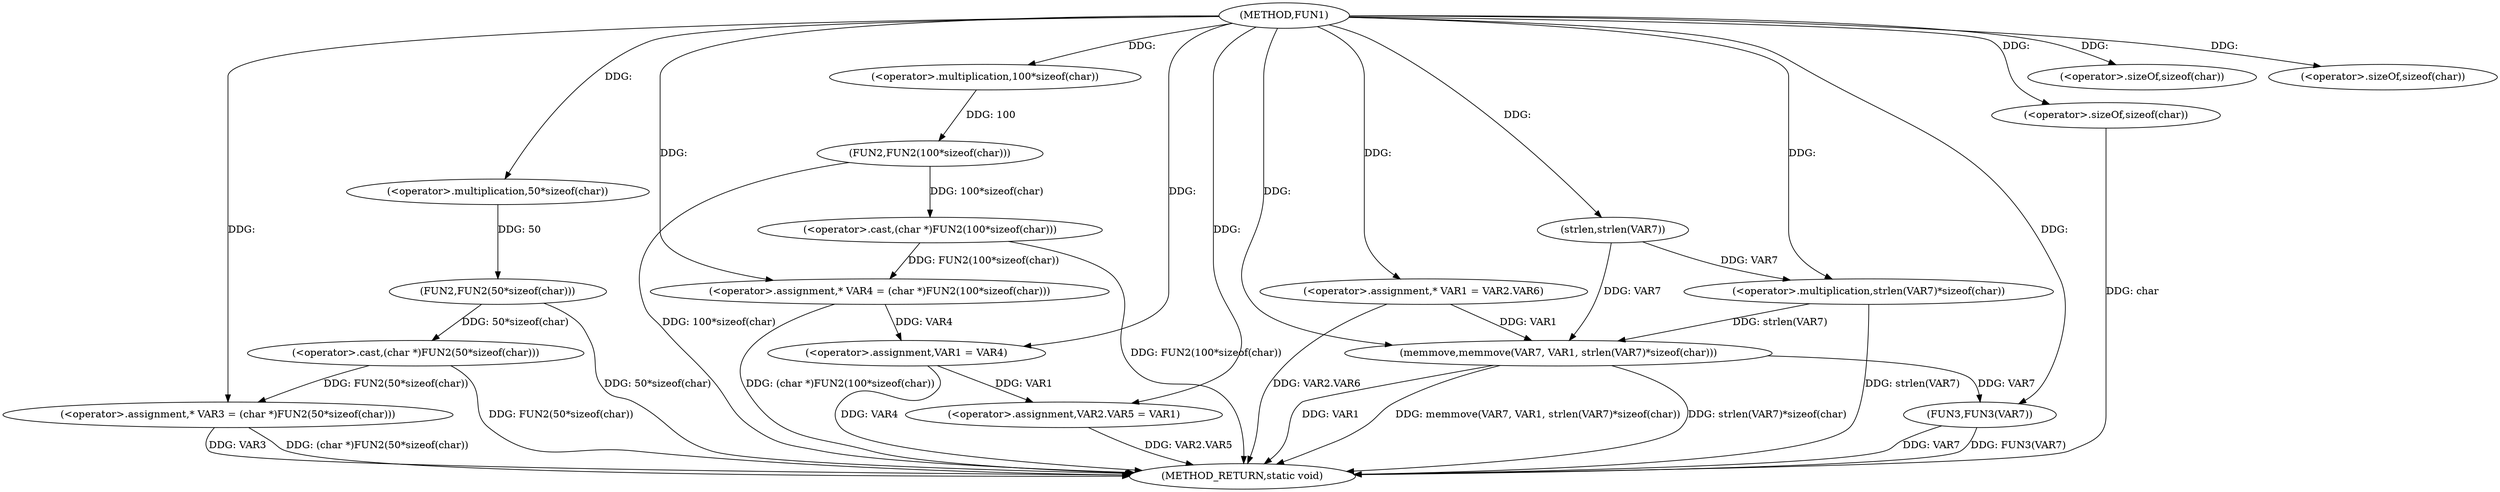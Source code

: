 digraph FUN1 {  
"1000100" [label = "(METHOD,FUN1)" ]
"1000151" [label = "(METHOD_RETURN,static void)" ]
"1000105" [label = "(<operator>.assignment,* VAR3 = (char *)FUN2(50*sizeof(char)))" ]
"1000107" [label = "(<operator>.cast,(char *)FUN2(50*sizeof(char)))" ]
"1000109" [label = "(FUN2,FUN2(50*sizeof(char)))" ]
"1000110" [label = "(<operator>.multiplication,50*sizeof(char))" ]
"1000112" [label = "(<operator>.sizeOf,sizeof(char))" ]
"1000115" [label = "(<operator>.assignment,* VAR4 = (char *)FUN2(100*sizeof(char)))" ]
"1000117" [label = "(<operator>.cast,(char *)FUN2(100*sizeof(char)))" ]
"1000119" [label = "(FUN2,FUN2(100*sizeof(char)))" ]
"1000120" [label = "(<operator>.multiplication,100*sizeof(char))" ]
"1000122" [label = "(<operator>.sizeOf,sizeof(char))" ]
"1000124" [label = "(<operator>.assignment,VAR1 = VAR4)" ]
"1000127" [label = "(<operator>.assignment,VAR2.VAR5 = VAR1)" ]
"1000134" [label = "(<operator>.assignment,* VAR1 = VAR2.VAR6)" ]
"1000141" [label = "(memmove,memmove(VAR7, VAR1, strlen(VAR7)*sizeof(char)))" ]
"1000144" [label = "(<operator>.multiplication,strlen(VAR7)*sizeof(char))" ]
"1000145" [label = "(strlen,strlen(VAR7))" ]
"1000147" [label = "(<operator>.sizeOf,sizeof(char))" ]
"1000149" [label = "(FUN3,FUN3(VAR7))" ]
  "1000115" -> "1000151"  [ label = "DDG: (char *)FUN2(100*sizeof(char))"] 
  "1000124" -> "1000151"  [ label = "DDG: VAR4"] 
  "1000105" -> "1000151"  [ label = "DDG: (char *)FUN2(50*sizeof(char))"] 
  "1000141" -> "1000151"  [ label = "DDG: memmove(VAR7, VAR1, strlen(VAR7)*sizeof(char))"] 
  "1000149" -> "1000151"  [ label = "DDG: VAR7"] 
  "1000127" -> "1000151"  [ label = "DDG: VAR2.VAR5"] 
  "1000117" -> "1000151"  [ label = "DDG: FUN2(100*sizeof(char))"] 
  "1000141" -> "1000151"  [ label = "DDG: strlen(VAR7)*sizeof(char)"] 
  "1000149" -> "1000151"  [ label = "DDG: FUN3(VAR7)"] 
  "1000147" -> "1000151"  [ label = "DDG: char"] 
  "1000109" -> "1000151"  [ label = "DDG: 50*sizeof(char)"] 
  "1000119" -> "1000151"  [ label = "DDG: 100*sizeof(char)"] 
  "1000141" -> "1000151"  [ label = "DDG: VAR1"] 
  "1000134" -> "1000151"  [ label = "DDG: VAR2.VAR6"] 
  "1000144" -> "1000151"  [ label = "DDG: strlen(VAR7)"] 
  "1000105" -> "1000151"  [ label = "DDG: VAR3"] 
  "1000107" -> "1000151"  [ label = "DDG: FUN2(50*sizeof(char))"] 
  "1000107" -> "1000105"  [ label = "DDG: FUN2(50*sizeof(char))"] 
  "1000100" -> "1000105"  [ label = "DDG: "] 
  "1000109" -> "1000107"  [ label = "DDG: 50*sizeof(char)"] 
  "1000110" -> "1000109"  [ label = "DDG: 50"] 
  "1000100" -> "1000110"  [ label = "DDG: "] 
  "1000100" -> "1000112"  [ label = "DDG: "] 
  "1000117" -> "1000115"  [ label = "DDG: FUN2(100*sizeof(char))"] 
  "1000100" -> "1000115"  [ label = "DDG: "] 
  "1000119" -> "1000117"  [ label = "DDG: 100*sizeof(char)"] 
  "1000120" -> "1000119"  [ label = "DDG: 100"] 
  "1000100" -> "1000120"  [ label = "DDG: "] 
  "1000100" -> "1000122"  [ label = "DDG: "] 
  "1000115" -> "1000124"  [ label = "DDG: VAR4"] 
  "1000100" -> "1000124"  [ label = "DDG: "] 
  "1000124" -> "1000127"  [ label = "DDG: VAR1"] 
  "1000100" -> "1000127"  [ label = "DDG: "] 
  "1000100" -> "1000134"  [ label = "DDG: "] 
  "1000145" -> "1000141"  [ label = "DDG: VAR7"] 
  "1000100" -> "1000141"  [ label = "DDG: "] 
  "1000134" -> "1000141"  [ label = "DDG: VAR1"] 
  "1000144" -> "1000141"  [ label = "DDG: strlen(VAR7)"] 
  "1000145" -> "1000144"  [ label = "DDG: VAR7"] 
  "1000100" -> "1000145"  [ label = "DDG: "] 
  "1000100" -> "1000144"  [ label = "DDG: "] 
  "1000100" -> "1000147"  [ label = "DDG: "] 
  "1000141" -> "1000149"  [ label = "DDG: VAR7"] 
  "1000100" -> "1000149"  [ label = "DDG: "] 
}
